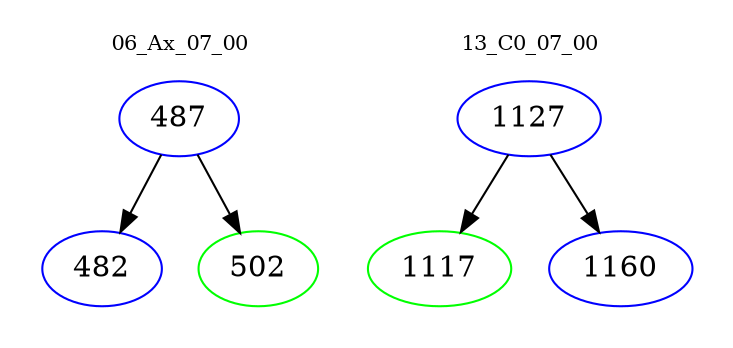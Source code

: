 digraph{
subgraph cluster_0 {
color = white
label = "06_Ax_07_00";
fontsize=10;
T0_487 [label="487", color="blue"]
T0_487 -> T0_482 [color="black"]
T0_482 [label="482", color="blue"]
T0_487 -> T0_502 [color="black"]
T0_502 [label="502", color="green"]
}
subgraph cluster_1 {
color = white
label = "13_C0_07_00";
fontsize=10;
T1_1127 [label="1127", color="blue"]
T1_1127 -> T1_1117 [color="black"]
T1_1117 [label="1117", color="green"]
T1_1127 -> T1_1160 [color="black"]
T1_1160 [label="1160", color="blue"]
}
}
